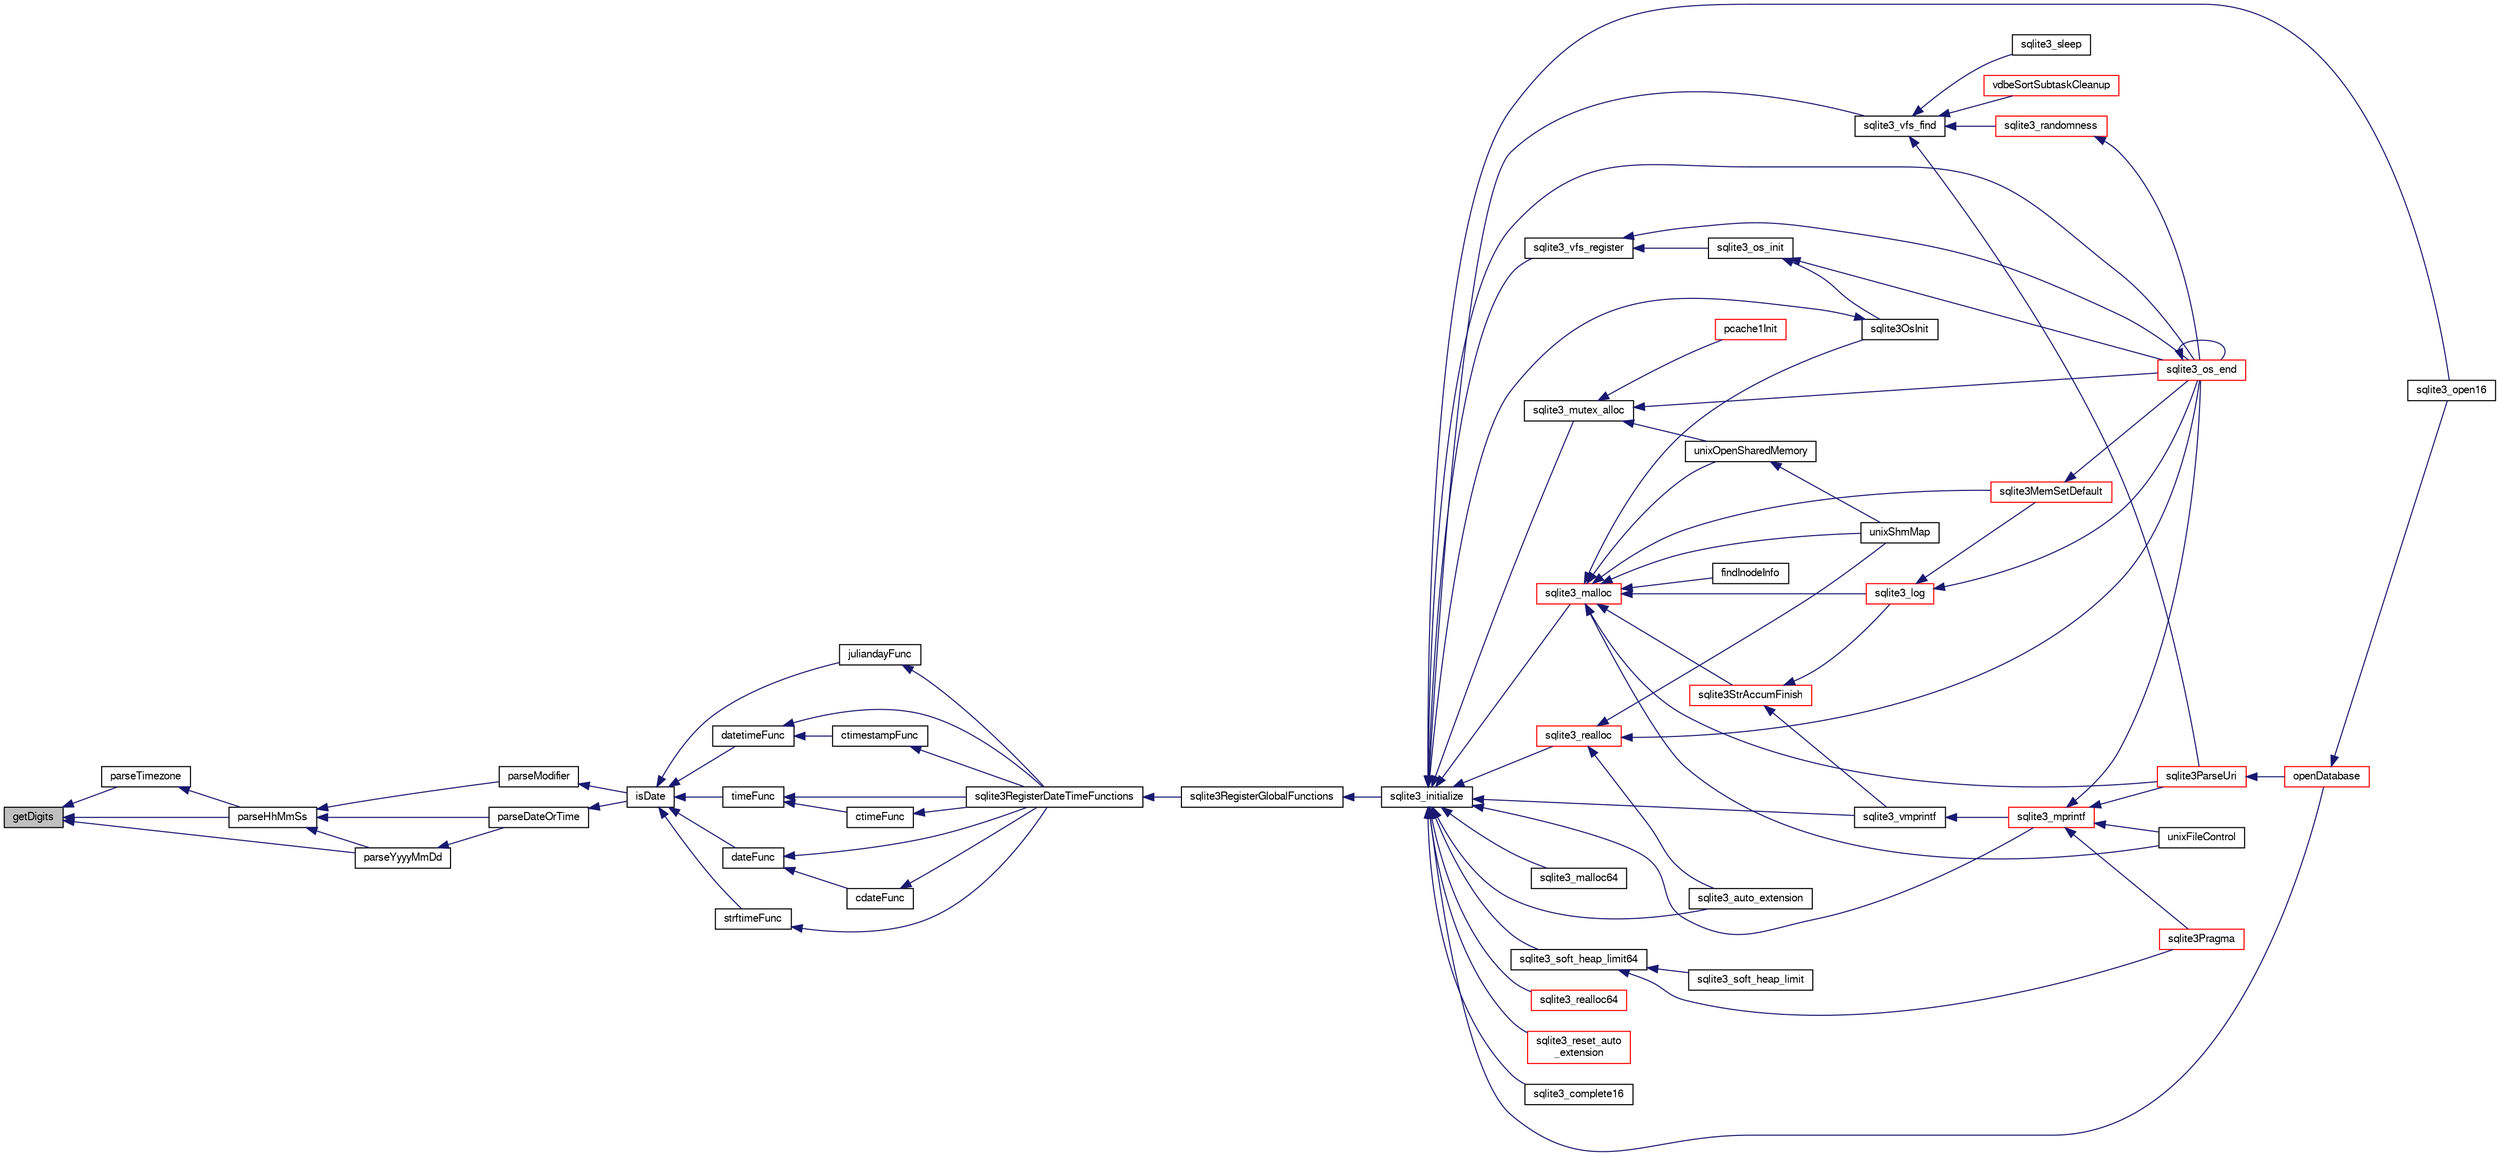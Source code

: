 digraph "getDigits"
{
  edge [fontname="FreeSans",fontsize="10",labelfontname="FreeSans",labelfontsize="10"];
  node [fontname="FreeSans",fontsize="10",shape=record];
  rankdir="LR";
  Node126883 [label="getDigits",height=0.2,width=0.4,color="black", fillcolor="grey75", style="filled", fontcolor="black"];
  Node126883 -> Node126884 [dir="back",color="midnightblue",fontsize="10",style="solid",fontname="FreeSans"];
  Node126884 [label="parseTimezone",height=0.2,width=0.4,color="black", fillcolor="white", style="filled",URL="$sqlite3_8c.html#a0cdd15f925d164c8f4ce8f6a7ef87294"];
  Node126884 -> Node126885 [dir="back",color="midnightblue",fontsize="10",style="solid",fontname="FreeSans"];
  Node126885 [label="parseHhMmSs",height=0.2,width=0.4,color="black", fillcolor="white", style="filled",URL="$sqlite3_8c.html#ac4cdecf91abf320cc407022a3bd4944f"];
  Node126885 -> Node126886 [dir="back",color="midnightblue",fontsize="10",style="solid",fontname="FreeSans"];
  Node126886 [label="parseYyyyMmDd",height=0.2,width=0.4,color="black", fillcolor="white", style="filled",URL="$sqlite3_8c.html#ad3a4252b0c148f0174e1e546115b5802"];
  Node126886 -> Node126887 [dir="back",color="midnightblue",fontsize="10",style="solid",fontname="FreeSans"];
  Node126887 [label="parseDateOrTime",height=0.2,width=0.4,color="black", fillcolor="white", style="filled",URL="$sqlite3_8c.html#a86a0ea000a0479eb6de44cbeb82acef9"];
  Node126887 -> Node126888 [dir="back",color="midnightblue",fontsize="10",style="solid",fontname="FreeSans"];
  Node126888 [label="isDate",height=0.2,width=0.4,color="black", fillcolor="white", style="filled",URL="$sqlite3_8c.html#a88586fabfb5a2ee248ccf6f5dfb90904"];
  Node126888 -> Node126889 [dir="back",color="midnightblue",fontsize="10",style="solid",fontname="FreeSans"];
  Node126889 [label="juliandayFunc",height=0.2,width=0.4,color="black", fillcolor="white", style="filled",URL="$sqlite3_8c.html#ac3eed2d3f72c21bee1e65f9d0f33a263"];
  Node126889 -> Node126890 [dir="back",color="midnightblue",fontsize="10",style="solid",fontname="FreeSans"];
  Node126890 [label="sqlite3RegisterDateTimeFunctions",height=0.2,width=0.4,color="black", fillcolor="white", style="filled",URL="$sqlite3_8c.html#a44405fdf6c4462912007f6602ecc0bb4"];
  Node126890 -> Node126891 [dir="back",color="midnightblue",fontsize="10",style="solid",fontname="FreeSans"];
  Node126891 [label="sqlite3RegisterGlobalFunctions",height=0.2,width=0.4,color="black", fillcolor="white", style="filled",URL="$sqlite3_8c.html#a9f75bd111010f29e1b8d74344473c4ec"];
  Node126891 -> Node126892 [dir="back",color="midnightblue",fontsize="10",style="solid",fontname="FreeSans"];
  Node126892 [label="sqlite3_initialize",height=0.2,width=0.4,color="black", fillcolor="white", style="filled",URL="$sqlite3_8h.html#ab0c0ee2d5d4cf8b28e9572296a8861df"];
  Node126892 -> Node126893 [dir="back",color="midnightblue",fontsize="10",style="solid",fontname="FreeSans"];
  Node126893 [label="sqlite3_vfs_find",height=0.2,width=0.4,color="black", fillcolor="white", style="filled",URL="$sqlite3_8h.html#ac201a26de3dfa1d6deb8069eb8d95627"];
  Node126893 -> Node126894 [dir="back",color="midnightblue",fontsize="10",style="solid",fontname="FreeSans"];
  Node126894 [label="sqlite3_randomness",height=0.2,width=0.4,color="red", fillcolor="white", style="filled",URL="$sqlite3_8h.html#aa452ad88657d4606e137b09c4e9315c7"];
  Node126894 -> Node126899 [dir="back",color="midnightblue",fontsize="10",style="solid",fontname="FreeSans"];
  Node126899 [label="sqlite3_os_end",height=0.2,width=0.4,color="red", fillcolor="white", style="filled",URL="$sqlite3_8h.html#a2288c95881ecca13d994e42b6a958906"];
  Node126899 -> Node126899 [dir="back",color="midnightblue",fontsize="10",style="solid",fontname="FreeSans"];
  Node126893 -> Node127297 [dir="back",color="midnightblue",fontsize="10",style="solid",fontname="FreeSans"];
  Node127297 [label="vdbeSortSubtaskCleanup",height=0.2,width=0.4,color="red", fillcolor="white", style="filled",URL="$sqlite3_8c.html#abc8ce4c3ef58cc10f5b27642aab32b30"];
  Node126893 -> Node127300 [dir="back",color="midnightblue",fontsize="10",style="solid",fontname="FreeSans"];
  Node127300 [label="sqlite3ParseUri",height=0.2,width=0.4,color="red", fillcolor="white", style="filled",URL="$sqlite3_8c.html#aaa912f29a67460d8b2186c97056e8767"];
  Node127300 -> Node127143 [dir="back",color="midnightblue",fontsize="10",style="solid",fontname="FreeSans"];
  Node127143 [label="openDatabase",height=0.2,width=0.4,color="red", fillcolor="white", style="filled",URL="$sqlite3_8c.html#a6a9c3bc3a64234e863413f41db473758"];
  Node127143 -> Node127146 [dir="back",color="midnightblue",fontsize="10",style="solid",fontname="FreeSans"];
  Node127146 [label="sqlite3_open16",height=0.2,width=0.4,color="black", fillcolor="white", style="filled",URL="$sqlite3_8h.html#adbc401bb96713f32e553db32f6f3ca33"];
  Node126893 -> Node127301 [dir="back",color="midnightblue",fontsize="10",style="solid",fontname="FreeSans"];
  Node127301 [label="sqlite3_sleep",height=0.2,width=0.4,color="black", fillcolor="white", style="filled",URL="$sqlite3_8h.html#ad0c133ddbbecb6433f3c6ebef8966efa"];
  Node126892 -> Node127302 [dir="back",color="midnightblue",fontsize="10",style="solid",fontname="FreeSans"];
  Node127302 [label="sqlite3_vfs_register",height=0.2,width=0.4,color="black", fillcolor="white", style="filled",URL="$sqlite3_8h.html#a7184b289ccd4c4c7200589137d88c4ae"];
  Node127302 -> Node127303 [dir="back",color="midnightblue",fontsize="10",style="solid",fontname="FreeSans"];
  Node127303 [label="sqlite3_os_init",height=0.2,width=0.4,color="black", fillcolor="white", style="filled",URL="$sqlite3_8h.html#acebc2290d00a32d3afe2361f2979038b"];
  Node127303 -> Node127304 [dir="back",color="midnightblue",fontsize="10",style="solid",fontname="FreeSans"];
  Node127304 [label="sqlite3OsInit",height=0.2,width=0.4,color="black", fillcolor="white", style="filled",URL="$sqlite3_8c.html#afeaa886fe1ca086a30fd278b1d069762"];
  Node127304 -> Node126892 [dir="back",color="midnightblue",fontsize="10",style="solid",fontname="FreeSans"];
  Node127303 -> Node126899 [dir="back",color="midnightblue",fontsize="10",style="solid",fontname="FreeSans"];
  Node127302 -> Node126899 [dir="back",color="midnightblue",fontsize="10",style="solid",fontname="FreeSans"];
  Node126892 -> Node127305 [dir="back",color="midnightblue",fontsize="10",style="solid",fontname="FreeSans"];
  Node127305 [label="sqlite3_mutex_alloc",height=0.2,width=0.4,color="black", fillcolor="white", style="filled",URL="$sqlite3_8h.html#aa3f89418cd18e99596435c958b29b650"];
  Node127305 -> Node127306 [dir="back",color="midnightblue",fontsize="10",style="solid",fontname="FreeSans"];
  Node127306 [label="unixOpenSharedMemory",height=0.2,width=0.4,color="black", fillcolor="white", style="filled",URL="$sqlite3_8c.html#a30775afa2e08ca6ddc7853326afed7c7"];
  Node127306 -> Node127307 [dir="back",color="midnightblue",fontsize="10",style="solid",fontname="FreeSans"];
  Node127307 [label="unixShmMap",height=0.2,width=0.4,color="black", fillcolor="white", style="filled",URL="$sqlite3_8c.html#aeaa77f0ab08a4f4ee5f86e8c9727e974"];
  Node127305 -> Node126899 [dir="back",color="midnightblue",fontsize="10",style="solid",fontname="FreeSans"];
  Node127305 -> Node127308 [dir="back",color="midnightblue",fontsize="10",style="solid",fontname="FreeSans"];
  Node127308 [label="pcache1Init",height=0.2,width=0.4,color="red", fillcolor="white", style="filled",URL="$sqlite3_8c.html#a05e9c1daf3dd812db1d769b69b20e069"];
  Node126892 -> Node127378 [dir="back",color="midnightblue",fontsize="10",style="solid",fontname="FreeSans"];
  Node127378 [label="sqlite3_soft_heap_limit64",height=0.2,width=0.4,color="black", fillcolor="white", style="filled",URL="$sqlite3_8h.html#ab37b3a4d1652e3acb2c43d1252e6b852"];
  Node127378 -> Node127379 [dir="back",color="midnightblue",fontsize="10",style="solid",fontname="FreeSans"];
  Node127379 [label="sqlite3_soft_heap_limit",height=0.2,width=0.4,color="black", fillcolor="white", style="filled",URL="$sqlite3_8h.html#a18c3472581de3072201723e798524fdc"];
  Node127378 -> Node126986 [dir="back",color="midnightblue",fontsize="10",style="solid",fontname="FreeSans"];
  Node126986 [label="sqlite3Pragma",height=0.2,width=0.4,color="red", fillcolor="white", style="filled",URL="$sqlite3_8c.html#a111391370f58f8e6a6eca51fd34d62ed"];
  Node126892 -> Node127380 [dir="back",color="midnightblue",fontsize="10",style="solid",fontname="FreeSans"];
  Node127380 [label="sqlite3_malloc",height=0.2,width=0.4,color="red", fillcolor="white", style="filled",URL="$sqlite3_8h.html#a510e31845345737f17d86ce0b2328356"];
  Node127380 -> Node127304 [dir="back",color="midnightblue",fontsize="10",style="solid",fontname="FreeSans"];
  Node127380 -> Node127376 [dir="back",color="midnightblue",fontsize="10",style="solid",fontname="FreeSans"];
  Node127376 [label="sqlite3MemSetDefault",height=0.2,width=0.4,color="red", fillcolor="white", style="filled",URL="$sqlite3_8c.html#a162fbfd727e92c5f8f72625b5ff62549"];
  Node127376 -> Node126899 [dir="back",color="midnightblue",fontsize="10",style="solid",fontname="FreeSans"];
  Node127380 -> Node127381 [dir="back",color="midnightblue",fontsize="10",style="solid",fontname="FreeSans"];
  Node127381 [label="sqlite3StrAccumFinish",height=0.2,width=0.4,color="red", fillcolor="white", style="filled",URL="$sqlite3_8c.html#adb7f26b10ac1b847db6f000ef4c2e2ba"];
  Node127381 -> Node127455 [dir="back",color="midnightblue",fontsize="10",style="solid",fontname="FreeSans"];
  Node127455 [label="sqlite3_vmprintf",height=0.2,width=0.4,color="black", fillcolor="white", style="filled",URL="$sqlite3_8h.html#ac240de67ddf003828f16a6d9dd3fa3ca"];
  Node127455 -> Node127456 [dir="back",color="midnightblue",fontsize="10",style="solid",fontname="FreeSans"];
  Node127456 [label="sqlite3_mprintf",height=0.2,width=0.4,color="red", fillcolor="white", style="filled",URL="$sqlite3_8h.html#a9533933e57f7ccbb48c32041ce3a8862"];
  Node127456 -> Node126897 [dir="back",color="midnightblue",fontsize="10",style="solid",fontname="FreeSans"];
  Node126897 [label="unixFileControl",height=0.2,width=0.4,color="black", fillcolor="white", style="filled",URL="$sqlite3_8c.html#ad71f213fa385cc58f307cefd953c03ae"];
  Node127456 -> Node126899 [dir="back",color="midnightblue",fontsize="10",style="solid",fontname="FreeSans"];
  Node127456 -> Node126986 [dir="back",color="midnightblue",fontsize="10",style="solid",fontname="FreeSans"];
  Node127456 -> Node127300 [dir="back",color="midnightblue",fontsize="10",style="solid",fontname="FreeSans"];
  Node127381 -> Node127563 [dir="back",color="midnightblue",fontsize="10",style="solid",fontname="FreeSans"];
  Node127563 [label="sqlite3_log",height=0.2,width=0.4,color="red", fillcolor="white", style="filled",URL="$sqlite3_8h.html#a298c9699bf9c143662c6b1fec4b2dc3b"];
  Node127563 -> Node127376 [dir="back",color="midnightblue",fontsize="10",style="solid",fontname="FreeSans"];
  Node127563 -> Node126899 [dir="back",color="midnightblue",fontsize="10",style="solid",fontname="FreeSans"];
  Node127380 -> Node127563 [dir="back",color="midnightblue",fontsize="10",style="solid",fontname="FreeSans"];
  Node127380 -> Node127642 [dir="back",color="midnightblue",fontsize="10",style="solid",fontname="FreeSans"];
  Node127642 [label="findInodeInfo",height=0.2,width=0.4,color="black", fillcolor="white", style="filled",URL="$sqlite3_8c.html#ac92c39062e69a79c4a62dfd55242c782"];
  Node127380 -> Node126897 [dir="back",color="midnightblue",fontsize="10",style="solid",fontname="FreeSans"];
  Node127380 -> Node127306 [dir="back",color="midnightblue",fontsize="10",style="solid",fontname="FreeSans"];
  Node127380 -> Node127307 [dir="back",color="midnightblue",fontsize="10",style="solid",fontname="FreeSans"];
  Node127380 -> Node127300 [dir="back",color="midnightblue",fontsize="10",style="solid",fontname="FreeSans"];
  Node126892 -> Node127645 [dir="back",color="midnightblue",fontsize="10",style="solid",fontname="FreeSans"];
  Node127645 [label="sqlite3_malloc64",height=0.2,width=0.4,color="black", fillcolor="white", style="filled",URL="$sqlite3_8h.html#a12b7ee85e539ea28c130c5c75b96a82a"];
  Node126892 -> Node127646 [dir="back",color="midnightblue",fontsize="10",style="solid",fontname="FreeSans"];
  Node127646 [label="sqlite3_realloc",height=0.2,width=0.4,color="red", fillcolor="white", style="filled",URL="$sqlite3_8h.html#a627f0eeface58024ef47403d8cc76b35"];
  Node127646 -> Node127307 [dir="back",color="midnightblue",fontsize="10",style="solid",fontname="FreeSans"];
  Node127646 -> Node126899 [dir="back",color="midnightblue",fontsize="10",style="solid",fontname="FreeSans"];
  Node127646 -> Node127662 [dir="back",color="midnightblue",fontsize="10",style="solid",fontname="FreeSans"];
  Node127662 [label="sqlite3_auto_extension",height=0.2,width=0.4,color="black", fillcolor="white", style="filled",URL="$sqlite3_8h.html#a85a95b45e94f6bcd52aa39b6acdb36d7"];
  Node126892 -> Node127664 [dir="back",color="midnightblue",fontsize="10",style="solid",fontname="FreeSans"];
  Node127664 [label="sqlite3_realloc64",height=0.2,width=0.4,color="red", fillcolor="white", style="filled",URL="$sqlite3_8h.html#afe88c85e9f864a3fd92941cad197245d"];
  Node126892 -> Node127455 [dir="back",color="midnightblue",fontsize="10",style="solid",fontname="FreeSans"];
  Node126892 -> Node127456 [dir="back",color="midnightblue",fontsize="10",style="solid",fontname="FreeSans"];
  Node126892 -> Node126899 [dir="back",color="midnightblue",fontsize="10",style="solid",fontname="FreeSans"];
  Node126892 -> Node127662 [dir="back",color="midnightblue",fontsize="10",style="solid",fontname="FreeSans"];
  Node126892 -> Node127764 [dir="back",color="midnightblue",fontsize="10",style="solid",fontname="FreeSans"];
  Node127764 [label="sqlite3_reset_auto\l_extension",height=0.2,width=0.4,color="red", fillcolor="white", style="filled",URL="$sqlite3_8h.html#ac33f4064ae6690cada7bdc89e8153ffc"];
  Node126892 -> Node127629 [dir="back",color="midnightblue",fontsize="10",style="solid",fontname="FreeSans"];
  Node127629 [label="sqlite3_complete16",height=0.2,width=0.4,color="black", fillcolor="white", style="filled",URL="$sqlite3_8h.html#a3260341c2ef82787acca48414a1d03a1"];
  Node126892 -> Node127143 [dir="back",color="midnightblue",fontsize="10",style="solid",fontname="FreeSans"];
  Node126892 -> Node127146 [dir="back",color="midnightblue",fontsize="10",style="solid",fontname="FreeSans"];
  Node126888 -> Node127465 [dir="back",color="midnightblue",fontsize="10",style="solid",fontname="FreeSans"];
  Node127465 [label="datetimeFunc",height=0.2,width=0.4,color="black", fillcolor="white", style="filled",URL="$sqlite3_8c.html#a9755493e1c5c377b5ea7078b4029c24a"];
  Node127465 -> Node127466 [dir="back",color="midnightblue",fontsize="10",style="solid",fontname="FreeSans"];
  Node127466 [label="ctimestampFunc",height=0.2,width=0.4,color="black", fillcolor="white", style="filled",URL="$sqlite3_8c.html#af66b08c4ab0dce0ff0c92a61b580f514"];
  Node127466 -> Node126890 [dir="back",color="midnightblue",fontsize="10",style="solid",fontname="FreeSans"];
  Node127465 -> Node126890 [dir="back",color="midnightblue",fontsize="10",style="solid",fontname="FreeSans"];
  Node126888 -> Node127467 [dir="back",color="midnightblue",fontsize="10",style="solid",fontname="FreeSans"];
  Node127467 [label="timeFunc",height=0.2,width=0.4,color="black", fillcolor="white", style="filled",URL="$sqlite3_8c.html#aca881e4cda242c3a8f2256605cbf9e91"];
  Node127467 -> Node127468 [dir="back",color="midnightblue",fontsize="10",style="solid",fontname="FreeSans"];
  Node127468 [label="ctimeFunc",height=0.2,width=0.4,color="black", fillcolor="white", style="filled",URL="$sqlite3_8c.html#ad8e9781533516df5a0705e4b36155290"];
  Node127468 -> Node126890 [dir="back",color="midnightblue",fontsize="10",style="solid",fontname="FreeSans"];
  Node127467 -> Node126890 [dir="back",color="midnightblue",fontsize="10",style="solid",fontname="FreeSans"];
  Node126888 -> Node127469 [dir="back",color="midnightblue",fontsize="10",style="solid",fontname="FreeSans"];
  Node127469 [label="dateFunc",height=0.2,width=0.4,color="black", fillcolor="white", style="filled",URL="$sqlite3_8c.html#a0895a9abec96efb62b3c986a3c14ee32"];
  Node127469 -> Node127470 [dir="back",color="midnightblue",fontsize="10",style="solid",fontname="FreeSans"];
  Node127470 [label="cdateFunc",height=0.2,width=0.4,color="black", fillcolor="white", style="filled",URL="$sqlite3_8c.html#addf6dadca2fea72f90dfa99dbaa3da91"];
  Node127470 -> Node126890 [dir="back",color="midnightblue",fontsize="10",style="solid",fontname="FreeSans"];
  Node127469 -> Node126890 [dir="back",color="midnightblue",fontsize="10",style="solid",fontname="FreeSans"];
  Node126888 -> Node127471 [dir="back",color="midnightblue",fontsize="10",style="solid",fontname="FreeSans"];
  Node127471 [label="strftimeFunc",height=0.2,width=0.4,color="black", fillcolor="white", style="filled",URL="$sqlite3_8c.html#af531defbf93ba3aef96decedeafb344f"];
  Node127471 -> Node126890 [dir="back",color="midnightblue",fontsize="10",style="solid",fontname="FreeSans"];
  Node126885 -> Node126887 [dir="back",color="midnightblue",fontsize="10",style="solid",fontname="FreeSans"];
  Node126885 -> Node127690 [dir="back",color="midnightblue",fontsize="10",style="solid",fontname="FreeSans"];
  Node127690 [label="parseModifier",height=0.2,width=0.4,color="black", fillcolor="white", style="filled",URL="$sqlite3_8c.html#af27e39a2d2026d0f51799a9c254c4f06"];
  Node127690 -> Node126888 [dir="back",color="midnightblue",fontsize="10",style="solid",fontname="FreeSans"];
  Node126883 -> Node126885 [dir="back",color="midnightblue",fontsize="10",style="solid",fontname="FreeSans"];
  Node126883 -> Node126886 [dir="back",color="midnightblue",fontsize="10",style="solid",fontname="FreeSans"];
}

